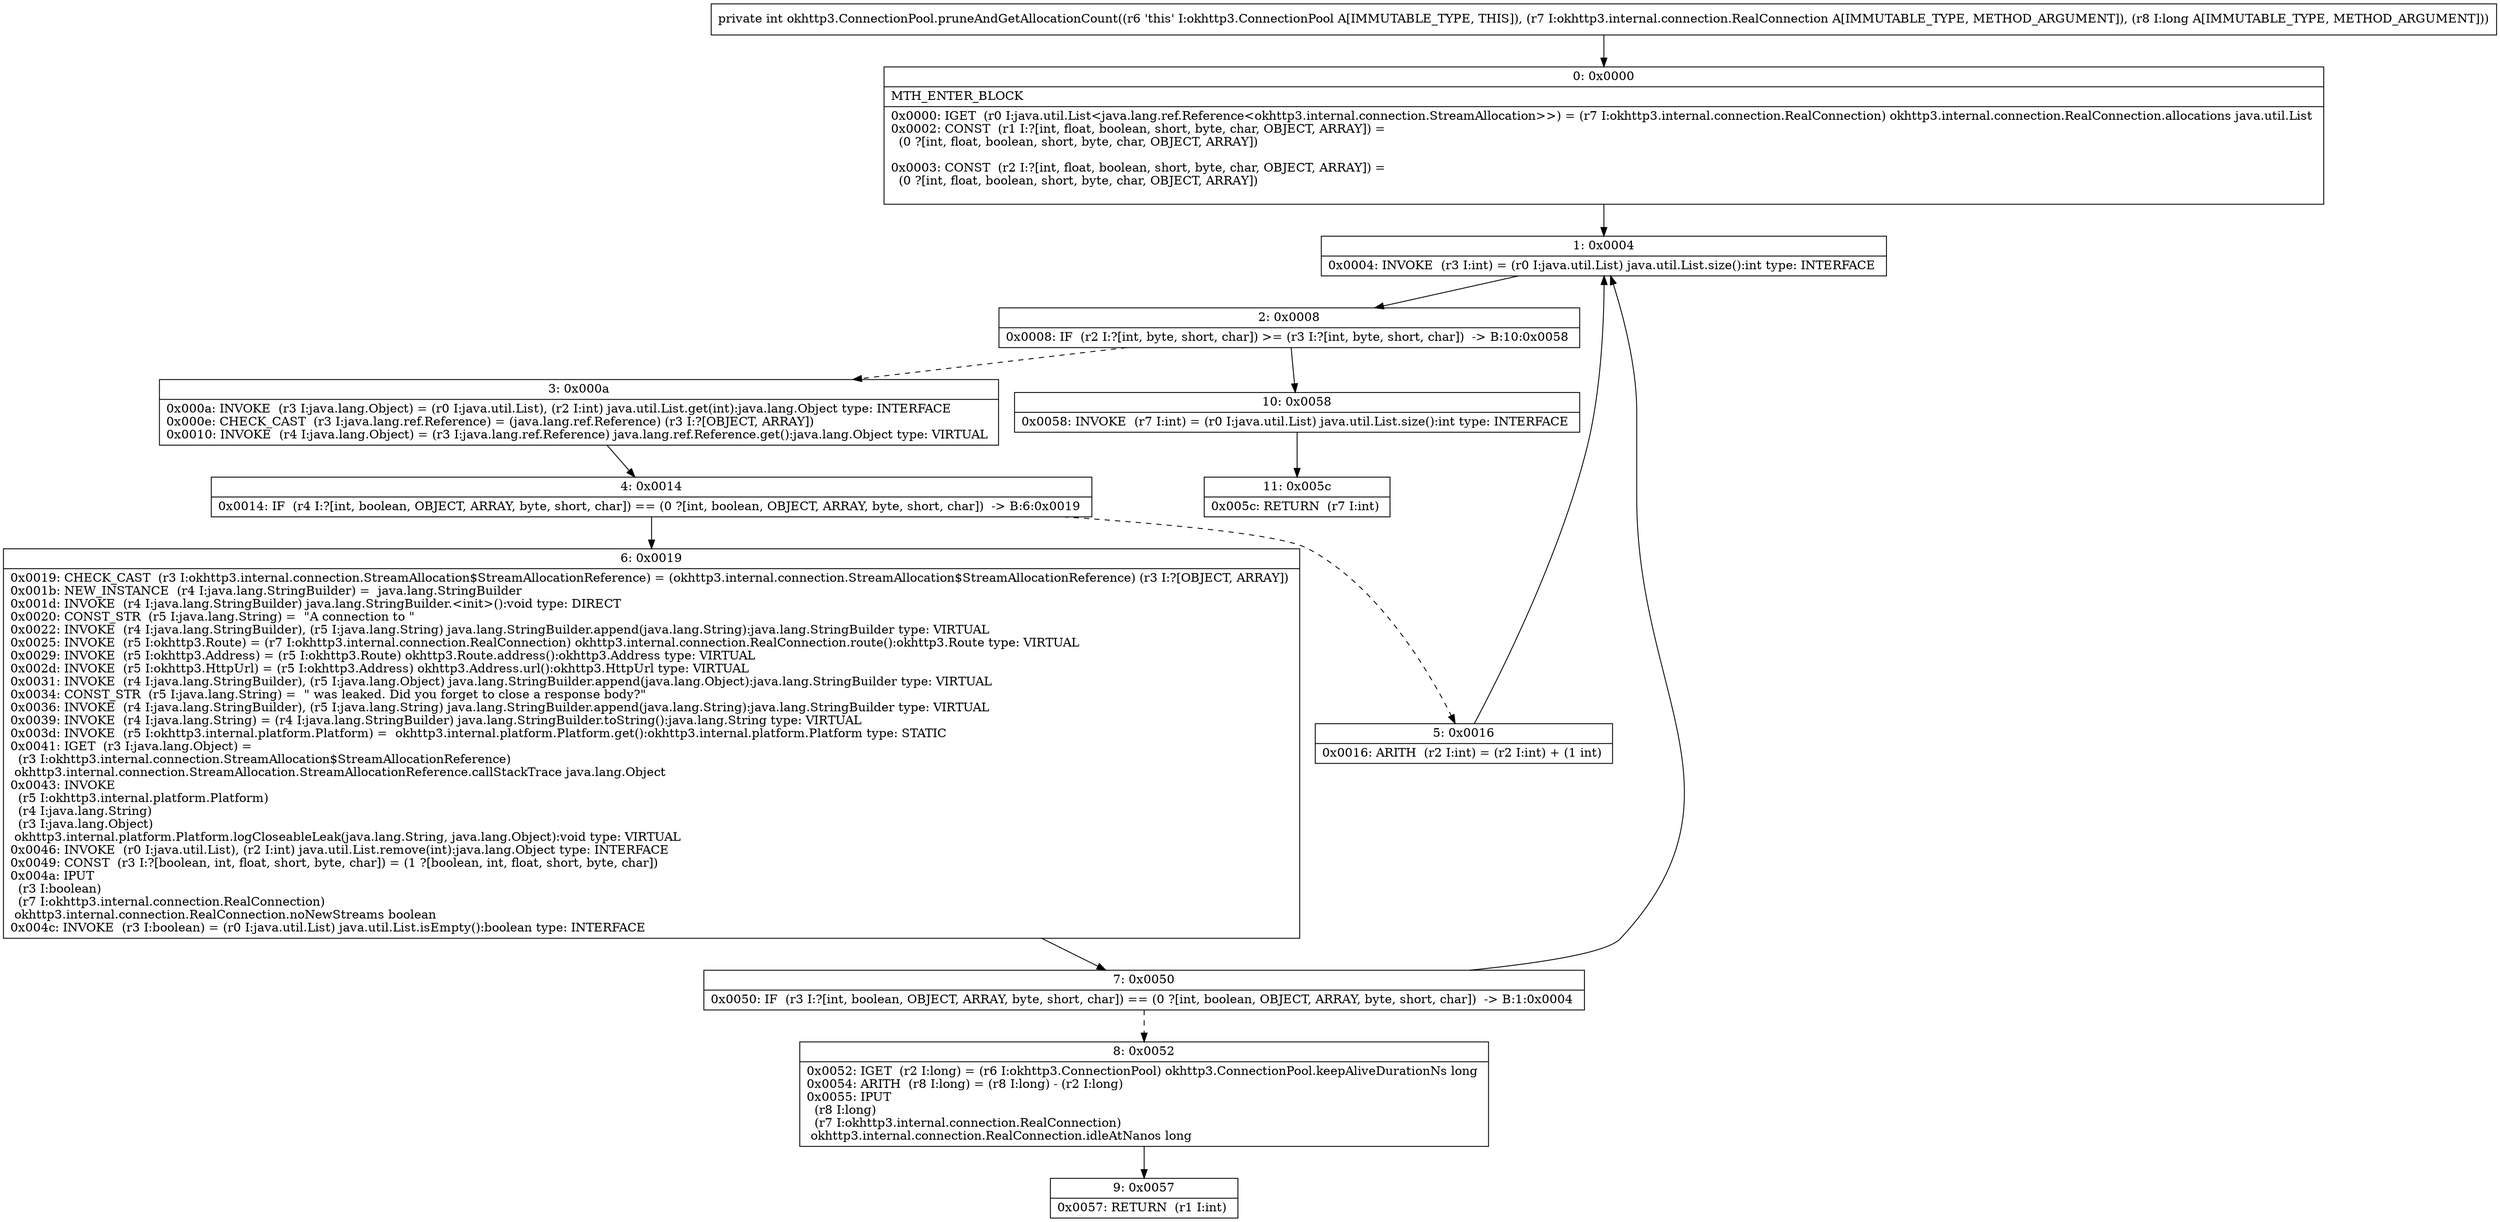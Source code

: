 digraph "CFG forokhttp3.ConnectionPool.pruneAndGetAllocationCount(Lokhttp3\/internal\/connection\/RealConnection;J)I" {
Node_0 [shape=record,label="{0\:\ 0x0000|MTH_ENTER_BLOCK\l|0x0000: IGET  (r0 I:java.util.List\<java.lang.ref.Reference\<okhttp3.internal.connection.StreamAllocation\>\>) = (r7 I:okhttp3.internal.connection.RealConnection) okhttp3.internal.connection.RealConnection.allocations java.util.List \l0x0002: CONST  (r1 I:?[int, float, boolean, short, byte, char, OBJECT, ARRAY]) = \l  (0 ?[int, float, boolean, short, byte, char, OBJECT, ARRAY])\l \l0x0003: CONST  (r2 I:?[int, float, boolean, short, byte, char, OBJECT, ARRAY]) = \l  (0 ?[int, float, boolean, short, byte, char, OBJECT, ARRAY])\l \l}"];
Node_1 [shape=record,label="{1\:\ 0x0004|0x0004: INVOKE  (r3 I:int) = (r0 I:java.util.List) java.util.List.size():int type: INTERFACE \l}"];
Node_2 [shape=record,label="{2\:\ 0x0008|0x0008: IF  (r2 I:?[int, byte, short, char]) \>= (r3 I:?[int, byte, short, char])  \-\> B:10:0x0058 \l}"];
Node_3 [shape=record,label="{3\:\ 0x000a|0x000a: INVOKE  (r3 I:java.lang.Object) = (r0 I:java.util.List), (r2 I:int) java.util.List.get(int):java.lang.Object type: INTERFACE \l0x000e: CHECK_CAST  (r3 I:java.lang.ref.Reference) = (java.lang.ref.Reference) (r3 I:?[OBJECT, ARRAY]) \l0x0010: INVOKE  (r4 I:java.lang.Object) = (r3 I:java.lang.ref.Reference) java.lang.ref.Reference.get():java.lang.Object type: VIRTUAL \l}"];
Node_4 [shape=record,label="{4\:\ 0x0014|0x0014: IF  (r4 I:?[int, boolean, OBJECT, ARRAY, byte, short, char]) == (0 ?[int, boolean, OBJECT, ARRAY, byte, short, char])  \-\> B:6:0x0019 \l}"];
Node_5 [shape=record,label="{5\:\ 0x0016|0x0016: ARITH  (r2 I:int) = (r2 I:int) + (1 int) \l}"];
Node_6 [shape=record,label="{6\:\ 0x0019|0x0019: CHECK_CAST  (r3 I:okhttp3.internal.connection.StreamAllocation$StreamAllocationReference) = (okhttp3.internal.connection.StreamAllocation$StreamAllocationReference) (r3 I:?[OBJECT, ARRAY]) \l0x001b: NEW_INSTANCE  (r4 I:java.lang.StringBuilder) =  java.lang.StringBuilder \l0x001d: INVOKE  (r4 I:java.lang.StringBuilder) java.lang.StringBuilder.\<init\>():void type: DIRECT \l0x0020: CONST_STR  (r5 I:java.lang.String) =  \"A connection to \" \l0x0022: INVOKE  (r4 I:java.lang.StringBuilder), (r5 I:java.lang.String) java.lang.StringBuilder.append(java.lang.String):java.lang.StringBuilder type: VIRTUAL \l0x0025: INVOKE  (r5 I:okhttp3.Route) = (r7 I:okhttp3.internal.connection.RealConnection) okhttp3.internal.connection.RealConnection.route():okhttp3.Route type: VIRTUAL \l0x0029: INVOKE  (r5 I:okhttp3.Address) = (r5 I:okhttp3.Route) okhttp3.Route.address():okhttp3.Address type: VIRTUAL \l0x002d: INVOKE  (r5 I:okhttp3.HttpUrl) = (r5 I:okhttp3.Address) okhttp3.Address.url():okhttp3.HttpUrl type: VIRTUAL \l0x0031: INVOKE  (r4 I:java.lang.StringBuilder), (r5 I:java.lang.Object) java.lang.StringBuilder.append(java.lang.Object):java.lang.StringBuilder type: VIRTUAL \l0x0034: CONST_STR  (r5 I:java.lang.String) =  \" was leaked. Did you forget to close a response body?\" \l0x0036: INVOKE  (r4 I:java.lang.StringBuilder), (r5 I:java.lang.String) java.lang.StringBuilder.append(java.lang.String):java.lang.StringBuilder type: VIRTUAL \l0x0039: INVOKE  (r4 I:java.lang.String) = (r4 I:java.lang.StringBuilder) java.lang.StringBuilder.toString():java.lang.String type: VIRTUAL \l0x003d: INVOKE  (r5 I:okhttp3.internal.platform.Platform) =  okhttp3.internal.platform.Platform.get():okhttp3.internal.platform.Platform type: STATIC \l0x0041: IGET  (r3 I:java.lang.Object) = \l  (r3 I:okhttp3.internal.connection.StreamAllocation$StreamAllocationReference)\l okhttp3.internal.connection.StreamAllocation.StreamAllocationReference.callStackTrace java.lang.Object \l0x0043: INVOKE  \l  (r5 I:okhttp3.internal.platform.Platform)\l  (r4 I:java.lang.String)\l  (r3 I:java.lang.Object)\l okhttp3.internal.platform.Platform.logCloseableLeak(java.lang.String, java.lang.Object):void type: VIRTUAL \l0x0046: INVOKE  (r0 I:java.util.List), (r2 I:int) java.util.List.remove(int):java.lang.Object type: INTERFACE \l0x0049: CONST  (r3 I:?[boolean, int, float, short, byte, char]) = (1 ?[boolean, int, float, short, byte, char]) \l0x004a: IPUT  \l  (r3 I:boolean)\l  (r7 I:okhttp3.internal.connection.RealConnection)\l okhttp3.internal.connection.RealConnection.noNewStreams boolean \l0x004c: INVOKE  (r3 I:boolean) = (r0 I:java.util.List) java.util.List.isEmpty():boolean type: INTERFACE \l}"];
Node_7 [shape=record,label="{7\:\ 0x0050|0x0050: IF  (r3 I:?[int, boolean, OBJECT, ARRAY, byte, short, char]) == (0 ?[int, boolean, OBJECT, ARRAY, byte, short, char])  \-\> B:1:0x0004 \l}"];
Node_8 [shape=record,label="{8\:\ 0x0052|0x0052: IGET  (r2 I:long) = (r6 I:okhttp3.ConnectionPool) okhttp3.ConnectionPool.keepAliveDurationNs long \l0x0054: ARITH  (r8 I:long) = (r8 I:long) \- (r2 I:long) \l0x0055: IPUT  \l  (r8 I:long)\l  (r7 I:okhttp3.internal.connection.RealConnection)\l okhttp3.internal.connection.RealConnection.idleAtNanos long \l}"];
Node_9 [shape=record,label="{9\:\ 0x0057|0x0057: RETURN  (r1 I:int) \l}"];
Node_10 [shape=record,label="{10\:\ 0x0058|0x0058: INVOKE  (r7 I:int) = (r0 I:java.util.List) java.util.List.size():int type: INTERFACE \l}"];
Node_11 [shape=record,label="{11\:\ 0x005c|0x005c: RETURN  (r7 I:int) \l}"];
MethodNode[shape=record,label="{private int okhttp3.ConnectionPool.pruneAndGetAllocationCount((r6 'this' I:okhttp3.ConnectionPool A[IMMUTABLE_TYPE, THIS]), (r7 I:okhttp3.internal.connection.RealConnection A[IMMUTABLE_TYPE, METHOD_ARGUMENT]), (r8 I:long A[IMMUTABLE_TYPE, METHOD_ARGUMENT])) }"];
MethodNode -> Node_0;
Node_0 -> Node_1;
Node_1 -> Node_2;
Node_2 -> Node_3[style=dashed];
Node_2 -> Node_10;
Node_3 -> Node_4;
Node_4 -> Node_5[style=dashed];
Node_4 -> Node_6;
Node_5 -> Node_1;
Node_6 -> Node_7;
Node_7 -> Node_1;
Node_7 -> Node_8[style=dashed];
Node_8 -> Node_9;
Node_10 -> Node_11;
}

